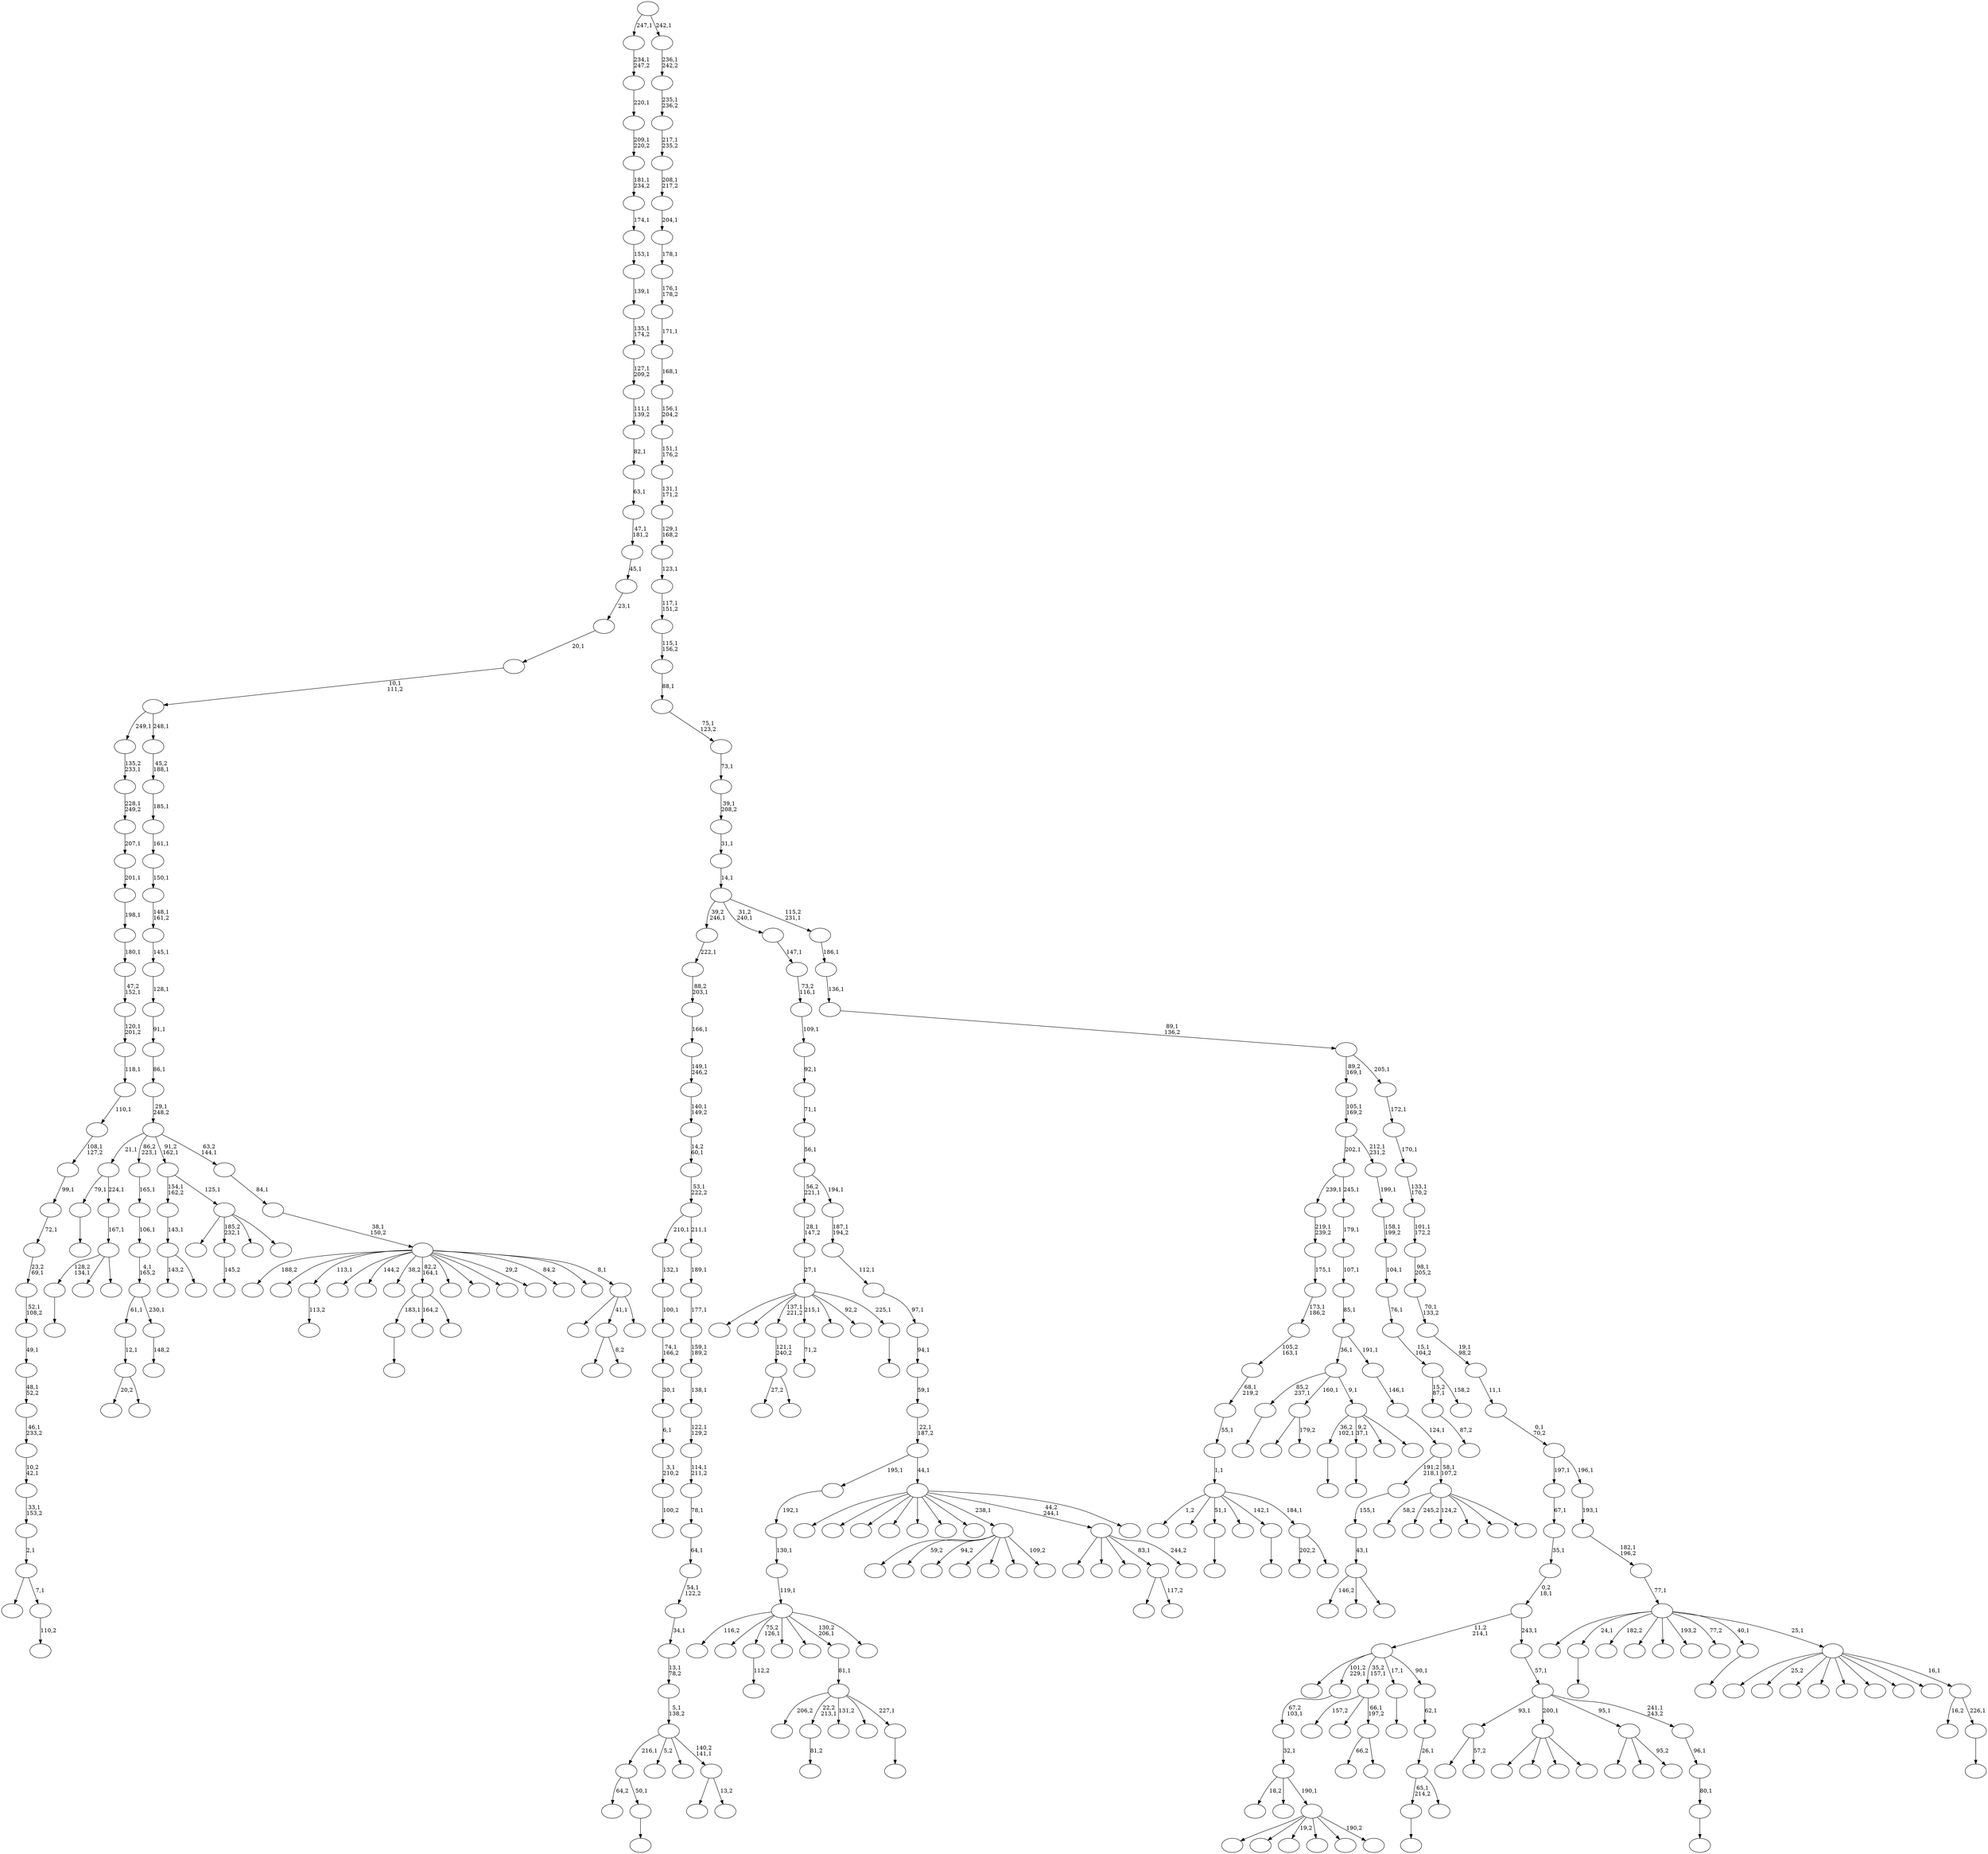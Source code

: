 digraph T {
	400 [label=""]
	399 [label=""]
	398 [label=""]
	397 [label=""]
	396 [label=""]
	395 [label=""]
	394 [label=""]
	393 [label=""]
	392 [label=""]
	391 [label=""]
	390 [label=""]
	389 [label=""]
	388 [label=""]
	387 [label=""]
	386 [label=""]
	385 [label=""]
	384 [label=""]
	383 [label=""]
	382 [label=""]
	381 [label=""]
	380 [label=""]
	379 [label=""]
	378 [label=""]
	377 [label=""]
	376 [label=""]
	375 [label=""]
	374 [label=""]
	373 [label=""]
	372 [label=""]
	371 [label=""]
	370 [label=""]
	369 [label=""]
	368 [label=""]
	367 [label=""]
	366 [label=""]
	365 [label=""]
	364 [label=""]
	363 [label=""]
	362 [label=""]
	361 [label=""]
	360 [label=""]
	359 [label=""]
	358 [label=""]
	357 [label=""]
	356 [label=""]
	355 [label=""]
	354 [label=""]
	353 [label=""]
	352 [label=""]
	351 [label=""]
	350 [label=""]
	349 [label=""]
	348 [label=""]
	347 [label=""]
	346 [label=""]
	345 [label=""]
	344 [label=""]
	343 [label=""]
	342 [label=""]
	341 [label=""]
	340 [label=""]
	339 [label=""]
	338 [label=""]
	337 [label=""]
	336 [label=""]
	335 [label=""]
	334 [label=""]
	333 [label=""]
	332 [label=""]
	331 [label=""]
	330 [label=""]
	329 [label=""]
	328 [label=""]
	327 [label=""]
	326 [label=""]
	325 [label=""]
	324 [label=""]
	323 [label=""]
	322 [label=""]
	321 [label=""]
	320 [label=""]
	319 [label=""]
	318 [label=""]
	317 [label=""]
	316 [label=""]
	315 [label=""]
	314 [label=""]
	313 [label=""]
	312 [label=""]
	311 [label=""]
	310 [label=""]
	309 [label=""]
	308 [label=""]
	307 [label=""]
	306 [label=""]
	305 [label=""]
	304 [label=""]
	303 [label=""]
	302 [label=""]
	301 [label=""]
	300 [label=""]
	299 [label=""]
	298 [label=""]
	297 [label=""]
	296 [label=""]
	295 [label=""]
	294 [label=""]
	293 [label=""]
	292 [label=""]
	291 [label=""]
	290 [label=""]
	289 [label=""]
	288 [label=""]
	287 [label=""]
	286 [label=""]
	285 [label=""]
	284 [label=""]
	283 [label=""]
	282 [label=""]
	281 [label=""]
	280 [label=""]
	279 [label=""]
	278 [label=""]
	277 [label=""]
	276 [label=""]
	275 [label=""]
	274 [label=""]
	273 [label=""]
	272 [label=""]
	271 [label=""]
	270 [label=""]
	269 [label=""]
	268 [label=""]
	267 [label=""]
	266 [label=""]
	265 [label=""]
	264 [label=""]
	263 [label=""]
	262 [label=""]
	261 [label=""]
	260 [label=""]
	259 [label=""]
	258 [label=""]
	257 [label=""]
	256 [label=""]
	255 [label=""]
	254 [label=""]
	253 [label=""]
	252 [label=""]
	251 [label=""]
	250 [label=""]
	249 [label=""]
	248 [label=""]
	247 [label=""]
	246 [label=""]
	245 [label=""]
	244 [label=""]
	243 [label=""]
	242 [label=""]
	241 [label=""]
	240 [label=""]
	239 [label=""]
	238 [label=""]
	237 [label=""]
	236 [label=""]
	235 [label=""]
	234 [label=""]
	233 [label=""]
	232 [label=""]
	231 [label=""]
	230 [label=""]
	229 [label=""]
	228 [label=""]
	227 [label=""]
	226 [label=""]
	225 [label=""]
	224 [label=""]
	223 [label=""]
	222 [label=""]
	221 [label=""]
	220 [label=""]
	219 [label=""]
	218 [label=""]
	217 [label=""]
	216 [label=""]
	215 [label=""]
	214 [label=""]
	213 [label=""]
	212 [label=""]
	211 [label=""]
	210 [label=""]
	209 [label=""]
	208 [label=""]
	207 [label=""]
	206 [label=""]
	205 [label=""]
	204 [label=""]
	203 [label=""]
	202 [label=""]
	201 [label=""]
	200 [label=""]
	199 [label=""]
	198 [label=""]
	197 [label=""]
	196 [label=""]
	195 [label=""]
	194 [label=""]
	193 [label=""]
	192 [label=""]
	191 [label=""]
	190 [label=""]
	189 [label=""]
	188 [label=""]
	187 [label=""]
	186 [label=""]
	185 [label=""]
	184 [label=""]
	183 [label=""]
	182 [label=""]
	181 [label=""]
	180 [label=""]
	179 [label=""]
	178 [label=""]
	177 [label=""]
	176 [label=""]
	175 [label=""]
	174 [label=""]
	173 [label=""]
	172 [label=""]
	171 [label=""]
	170 [label=""]
	169 [label=""]
	168 [label=""]
	167 [label=""]
	166 [label=""]
	165 [label=""]
	164 [label=""]
	163 [label=""]
	162 [label=""]
	161 [label=""]
	160 [label=""]
	159 [label=""]
	158 [label=""]
	157 [label=""]
	156 [label=""]
	155 [label=""]
	154 [label=""]
	153 [label=""]
	152 [label=""]
	151 [label=""]
	150 [label=""]
	149 [label=""]
	148 [label=""]
	147 [label=""]
	146 [label=""]
	145 [label=""]
	144 [label=""]
	143 [label=""]
	142 [label=""]
	141 [label=""]
	140 [label=""]
	139 [label=""]
	138 [label=""]
	137 [label=""]
	136 [label=""]
	135 [label=""]
	134 [label=""]
	133 [label=""]
	132 [label=""]
	131 [label=""]
	130 [label=""]
	129 [label=""]
	128 [label=""]
	127 [label=""]
	126 [label=""]
	125 [label=""]
	124 [label=""]
	123 [label=""]
	122 [label=""]
	121 [label=""]
	120 [label=""]
	119 [label=""]
	118 [label=""]
	117 [label=""]
	116 [label=""]
	115 [label=""]
	114 [label=""]
	113 [label=""]
	112 [label=""]
	111 [label=""]
	110 [label=""]
	109 [label=""]
	108 [label=""]
	107 [label=""]
	106 [label=""]
	105 [label=""]
	104 [label=""]
	103 [label=""]
	102 [label=""]
	101 [label=""]
	100 [label=""]
	99 [label=""]
	98 [label=""]
	97 [label=""]
	96 [label=""]
	95 [label=""]
	94 [label=""]
	93 [label=""]
	92 [label=""]
	91 [label=""]
	90 [label=""]
	89 [label=""]
	88 [label=""]
	87 [label=""]
	86 [label=""]
	85 [label=""]
	84 [label=""]
	83 [label=""]
	82 [label=""]
	81 [label=""]
	80 [label=""]
	79 [label=""]
	78 [label=""]
	77 [label=""]
	76 [label=""]
	75 [label=""]
	74 [label=""]
	73 [label=""]
	72 [label=""]
	71 [label=""]
	70 [label=""]
	69 [label=""]
	68 [label=""]
	67 [label=""]
	66 [label=""]
	65 [label=""]
	64 [label=""]
	63 [label=""]
	62 [label=""]
	61 [label=""]
	60 [label=""]
	59 [label=""]
	58 [label=""]
	57 [label=""]
	56 [label=""]
	55 [label=""]
	54 [label=""]
	53 [label=""]
	52 [label=""]
	51 [label=""]
	50 [label=""]
	49 [label=""]
	48 [label=""]
	47 [label=""]
	46 [label=""]
	45 [label=""]
	44 [label=""]
	43 [label=""]
	42 [label=""]
	41 [label=""]
	40 [label=""]
	39 [label=""]
	38 [label=""]
	37 [label=""]
	36 [label=""]
	35 [label=""]
	34 [label=""]
	33 [label=""]
	32 [label=""]
	31 [label=""]
	30 [label=""]
	29 [label=""]
	28 [label=""]
	27 [label=""]
	26 [label=""]
	25 [label=""]
	24 [label=""]
	23 [label=""]
	22 [label=""]
	21 [label=""]
	20 [label=""]
	19 [label=""]
	18 [label=""]
	17 [label=""]
	16 [label=""]
	15 [label=""]
	14 [label=""]
	13 [label=""]
	12 [label=""]
	11 [label=""]
	10 [label=""]
	9 [label=""]
	8 [label=""]
	7 [label=""]
	6 [label=""]
	5 [label=""]
	4 [label=""]
	3 [label=""]
	2 [label=""]
	1 [label=""]
	0 [label=""]
	399 -> 400 [label=""]
	387 -> 388 [label=""]
	383 -> 396 [label="27,2"]
	383 -> 384 [label=""]
	382 -> 383 [label="121,1\n240,2"]
	373 -> 374 [label="87,2"]
	370 -> 371 [label="112,2"]
	364 -> 365 [label=""]
	363 -> 375 [label="64,2"]
	363 -> 364 [label="50,1"]
	354 -> 355 [label="113,2"]
	351 -> 352 [label=""]
	349 -> 350 [label=""]
	346 -> 361 [label="146,2"]
	346 -> 348 [label=""]
	346 -> 347 [label=""]
	345 -> 346 [label="43,1"]
	344 -> 345 [label="155,1"]
	338 -> 339 [label=""]
	336 -> 337 [label="81,2"]
	333 -> 334 [label="100,2"]
	332 -> 333 [label="3,1\n210,2"]
	331 -> 332 [label="6,1"]
	330 -> 331 [label="30,1"]
	329 -> 330 [label="74,1\n166,2"]
	328 -> 329 [label="100,1"]
	327 -> 328 [label="132,1"]
	322 -> 359 [label=""]
	322 -> 323 [label="57,2"]
	320 -> 321 [label=""]
	316 -> 317 [label="110,2"]
	315 -> 362 [label=""]
	315 -> 316 [label="7,1"]
	314 -> 315 [label="2,1"]
	313 -> 314 [label="33,1\n153,2"]
	312 -> 313 [label="10,2\n42,1"]
	311 -> 312 [label="46,1\n233,2"]
	310 -> 311 [label="48,1\n52,2"]
	309 -> 310 [label="49,1"]
	308 -> 309 [label="52,1\n108,2"]
	307 -> 308 [label="23,2\n69,1"]
	306 -> 307 [label="72,1"]
	305 -> 306 [label="99,1"]
	304 -> 305 [label="108,1\n127,2"]
	303 -> 304 [label="110,1"]
	302 -> 303 [label="118,1"]
	301 -> 302 [label="120,1\n201,2"]
	300 -> 301 [label="47,2\n152,1"]
	299 -> 300 [label="180,1"]
	298 -> 299 [label="198,1"]
	297 -> 298 [label="201,1"]
	296 -> 297 [label="207,1"]
	295 -> 296 [label="228,1\n249,2"]
	294 -> 295 [label="135,2\n233,1"]
	290 -> 338 [label="128,2\n134,1"]
	290 -> 324 [label=""]
	290 -> 291 [label=""]
	289 -> 290 [label="167,1"]
	288 -> 349 [label="79,1"]
	288 -> 289 [label="224,1"]
	283 -> 284 [label=""]
	282 -> 393 [label="206,2"]
	282 -> 336 [label="22,2\n213,1"]
	282 -> 319 [label="131,2"]
	282 -> 287 [label=""]
	282 -> 283 [label="227,1"]
	281 -> 282 [label="81,1"]
	279 -> 280 [label="145,2"]
	275 -> 276 [label=""]
	258 -> 259 [label=""]
	256 -> 351 [label="183,1"]
	256 -> 285 [label="164,2"]
	256 -> 257 [label=""]
	243 -> 244 [label=""]
	241 -> 242 [label="71,2"]
	236 -> 254 [label=""]
	236 -> 237 [label="13,2"]
	235 -> 363 [label="216,1"]
	235 -> 271 [label="5,2"]
	235 -> 240 [label=""]
	235 -> 236 [label="140,2\n141,1"]
	234 -> 235 [label="5,1\n138,2"]
	233 -> 234 [label="13,1\n78,2"]
	232 -> 233 [label="34,1"]
	231 -> 232 [label="54,1\n122,2"]
	230 -> 231 [label="64,1"]
	229 -> 230 [label="78,1"]
	228 -> 229 [label="114,1\n211,2"]
	227 -> 228 [label="122,1\n129,2"]
	226 -> 227 [label="138,1"]
	225 -> 226 [label="159,1\n189,2"]
	224 -> 225 [label="177,1"]
	223 -> 224 [label="189,1"]
	222 -> 327 [label="210,1"]
	222 -> 223 [label="211,1"]
	221 -> 222 [label="53,1\n222,2"]
	220 -> 221 [label="14,2\n60,1"]
	219 -> 220 [label="140,1\n149,2"]
	218 -> 219 [label="149,1\n246,2"]
	217 -> 218 [label="166,1"]
	216 -> 217 [label="88,2\n203,1"]
	215 -> 216 [label="222,1"]
	210 -> 358 [label="20,2"]
	210 -> 211 [label=""]
	209 -> 210 [label="12,1"]
	206 -> 252 [label="143,2"]
	206 -> 207 [label=""]
	205 -> 206 [label="143,1"]
	203 -> 247 [label=""]
	203 -> 204 [label="8,2"]
	201 -> 369 [label=""]
	201 -> 366 [label=""]
	201 -> 272 [label="19,2"]
	201 -> 251 [label=""]
	201 -> 208 [label=""]
	201 -> 202 [label="190,2"]
	200 -> 368 [label="18,2"]
	200 -> 212 [label=""]
	200 -> 201 [label="190,1"]
	199 -> 200 [label="32,1"]
	198 -> 199 [label="67,2\n103,1"]
	194 -> 195 [label=""]
	191 -> 261 [label=""]
	191 -> 250 [label=""]
	191 -> 238 [label=""]
	191 -> 192 [label=""]
	185 -> 186 [label="148,2"]
	184 -> 209 [label="61,1"]
	184 -> 185 [label="230,1"]
	183 -> 184 [label="4,1\n165,2"]
	182 -> 183 [label="106,1"]
	181 -> 182 [label="165,1"]
	176 -> 379 [label=""]
	176 -> 293 [label=""]
	176 -> 177 [label="95,2"]
	174 -> 180 [label="202,2"]
	174 -> 175 [label=""]
	173 -> 356 [label="1,2"]
	173 -> 353 [label=""]
	173 -> 258 [label="51,1"]
	173 -> 255 [label=""]
	173 -> 243 [label="142,1"]
	173 -> 174 [label="184,1"]
	172 -> 173 [label="1,1"]
	171 -> 172 [label="55,1"]
	170 -> 171 [label="68,1\n219,2"]
	169 -> 170 [label="105,2\n163,1"]
	168 -> 169 [label="173,1\n186,2"]
	167 -> 168 [label="175,1"]
	166 -> 167 [label="219,1\n239,2"]
	164 -> 278 [label="66,2"]
	164 -> 165 [label=""]
	163 -> 377 [label="157,2"]
	163 -> 249 [label=""]
	163 -> 164 [label="66,1\n197,2"]
	158 -> 397 [label=""]
	158 -> 159 [label="179,2"]
	156 -> 157 [label=""]
	153 -> 399 [label="65,1\n214,2"]
	153 -> 154 [label=""]
	152 -> 153 [label="26,1"]
	151 -> 152 [label="62,1"]
	150 -> 392 [label=""]
	150 -> 198 [label="101,2\n229,1"]
	150 -> 163 [label="35,2\n157,1"]
	150 -> 156 [label="17,1"]
	150 -> 151 [label="90,1"]
	148 -> 149 [label=""]
	147 -> 148 [label="80,1"]
	146 -> 147 [label="96,1"]
	145 -> 322 [label="93,1"]
	145 -> 191 [label="200,1"]
	145 -> 176 [label="95,1"]
	145 -> 146 [label="241,1\n243,2"]
	144 -> 145 [label="57,1"]
	143 -> 150 [label="11,2\n214,1"]
	143 -> 144 [label="243,1"]
	142 -> 143 [label="0,2\n18,1"]
	141 -> 142 [label="35,1"]
	140 -> 141 [label="67,1"]
	138 -> 381 [label=""]
	138 -> 279 [label="185,2\n232,1"]
	138 -> 268 [label=""]
	138 -> 139 [label=""]
	137 -> 205 [label="154,1\n162,2"]
	137 -> 138 [label="125,1"]
	135 -> 385 [label="116,2"]
	135 -> 378 [label=""]
	135 -> 370 [label="75,2\n126,1"]
	135 -> 342 [label=""]
	135 -> 326 [label=""]
	135 -> 281 [label="130,2\n206,1"]
	135 -> 136 [label=""]
	134 -> 135 [label="119,1"]
	133 -> 134 [label="130,1"]
	132 -> 133 [label="192,1"]
	129 -> 320 [label="36,2\n102,1"]
	129 -> 194 [label="9,2\n37,1"]
	129 -> 193 [label=""]
	129 -> 130 [label=""]
	128 -> 275 [label="85,2\n237,1"]
	128 -> 158 [label="160,1"]
	128 -> 129 [label="9,1"]
	126 -> 376 [label="58,2"]
	126 -> 360 [label="245,2"]
	126 -> 277 [label="124,2"]
	126 -> 253 [label=""]
	126 -> 131 [label=""]
	126 -> 127 [label=""]
	125 -> 344 [label="191,2\n218,1"]
	125 -> 126 [label="58,1\n107,2"]
	124 -> 125 [label="124,1"]
	123 -> 124 [label="146,1"]
	122 -> 128 [label="36,1"]
	122 -> 123 [label="191,1"]
	121 -> 122 [label="85,1"]
	120 -> 121 [label="107,1"]
	119 -> 120 [label="179,1"]
	118 -> 166 [label="239,1"]
	118 -> 119 [label="245,1"]
	116 -> 373 [label="15,2\n87,1"]
	116 -> 117 [label="158,2"]
	115 -> 116 [label="15,1\n104,2"]
	114 -> 115 [label="76,1"]
	113 -> 114 [label="104,1"]
	112 -> 113 [label="158,1\n199,2"]
	111 -> 112 [label="199,1"]
	110 -> 118 [label="202,1"]
	110 -> 111 [label="212,1\n231,2"]
	109 -> 110 [label="105,1\n169,2"]
	107 -> 108 [label=""]
	105 -> 391 [label=""]
	105 -> 367 [label="59,2"]
	105 -> 325 [label="94,2"]
	105 -> 264 [label=""]
	105 -> 196 [label=""]
	105 -> 189 [label=""]
	105 -> 106 [label="109,2"]
	103 -> 179 [label=""]
	103 -> 104 [label="117,2"]
	101 -> 102 [label=""]
	100 -> 398 [label=""]
	100 -> 389 [label=""]
	100 -> 382 [label="137,1\n221,2"]
	100 -> 241 [label="215,1"]
	100 -> 188 [label=""]
	100 -> 178 [label="92,2"]
	100 -> 101 [label="225,1"]
	99 -> 100 [label="27,1"]
	98 -> 99 [label="28,1\n147,2"]
	96 -> 266 [label=""]
	96 -> 246 [label=""]
	96 -> 161 [label=""]
	96 -> 103 [label="83,1"]
	96 -> 97 [label="244,2"]
	94 -> 248 [label=""]
	94 -> 203 [label="41,1"]
	94 -> 95 [label=""]
	93 -> 394 [label="188,2"]
	93 -> 372 [label=""]
	93 -> 354 [label="113,1"]
	93 -> 343 [label=""]
	93 -> 273 [label="144,2"]
	93 -> 263 [label="38,2"]
	93 -> 256 [label="82,2\n164,1"]
	93 -> 245 [label=""]
	93 -> 213 [label=""]
	93 -> 197 [label=""]
	93 -> 187 [label="29,2"]
	93 -> 160 [label="84,2"]
	93 -> 155 [label=""]
	93 -> 94 [label="8,1"]
	92 -> 93 [label="38,1\n150,2"]
	91 -> 92 [label="84,1"]
	90 -> 288 [label="21,1"]
	90 -> 181 [label="86,2\n223,1"]
	90 -> 137 [label="91,2\n162,1"]
	90 -> 91 [label="63,2\n144,1"]
	89 -> 90 [label="29,1\n248,2"]
	88 -> 89 [label="86,1"]
	87 -> 88 [label="91,1"]
	86 -> 87 [label="128,1"]
	85 -> 86 [label="145,1"]
	84 -> 85 [label="148,1\n161,2"]
	83 -> 84 [label="150,1"]
	82 -> 83 [label="161,1"]
	81 -> 82 [label="185,1"]
	80 -> 81 [label="45,2\n188,1"]
	79 -> 294 [label="249,1"]
	79 -> 80 [label="248,1"]
	78 -> 79 [label="10,1\n111,2"]
	77 -> 78 [label="20,1"]
	76 -> 77 [label="23,1"]
	75 -> 76 [label="45,1"]
	74 -> 75 [label="47,1\n181,2"]
	73 -> 74 [label="63,1"]
	72 -> 73 [label="82,1"]
	71 -> 72 [label="111,1\n139,2"]
	70 -> 71 [label="127,1\n209,2"]
	69 -> 70 [label="135,1\n174,2"]
	68 -> 69 [label="139,1"]
	67 -> 68 [label="153,1"]
	66 -> 67 [label="174,1"]
	65 -> 66 [label="181,1\n234,2"]
	64 -> 65 [label="209,1\n220,2"]
	63 -> 64 [label="220,1"]
	62 -> 63 [label="234,1\n247,2"]
	60 -> 380 [label=""]
	60 -> 357 [label=""]
	60 -> 341 [label=""]
	60 -> 292 [label=""]
	60 -> 286 [label=""]
	60 -> 274 [label=""]
	60 -> 214 [label=""]
	60 -> 105 [label="238,1"]
	60 -> 96 [label="44,2\n244,1"]
	60 -> 61 [label=""]
	59 -> 132 [label="195,1"]
	59 -> 60 [label="44,1"]
	58 -> 59 [label="22,1\n187,2"]
	57 -> 58 [label="59,1"]
	56 -> 57 [label="94,1"]
	55 -> 56 [label="97,1"]
	54 -> 55 [label="112,1"]
	53 -> 54 [label="187,1\n194,2"]
	52 -> 98 [label="56,2\n221,1"]
	52 -> 53 [label="194,1"]
	51 -> 52 [label="56,1"]
	50 -> 51 [label="71,1"]
	49 -> 50 [label="92,1"]
	48 -> 49 [label="109,1"]
	47 -> 48 [label="73,2\n116,1"]
	46 -> 47 [label="147,1"]
	44 -> 45 [label=""]
	43 -> 265 [label="16,2"]
	43 -> 44 [label="226,1"]
	42 -> 395 [label=""]
	42 -> 335 [label="25,2"]
	42 -> 318 [label=""]
	42 -> 270 [label=""]
	42 -> 267 [label=""]
	42 -> 262 [label=""]
	42 -> 190 [label=""]
	42 -> 162 [label=""]
	42 -> 43 [label="16,1"]
	41 -> 390 [label=""]
	41 -> 387 [label="24,1"]
	41 -> 386 [label="182,2"]
	41 -> 340 [label=""]
	41 -> 269 [label=""]
	41 -> 260 [label="193,2"]
	41 -> 239 [label="77,2"]
	41 -> 107 [label="40,1"]
	41 -> 42 [label="25,1"]
	40 -> 41 [label="77,1"]
	39 -> 40 [label="182,1\n196,2"]
	38 -> 39 [label="193,1"]
	37 -> 140 [label="197,1"]
	37 -> 38 [label="196,1"]
	36 -> 37 [label="0,1\n70,2"]
	35 -> 36 [label="11,1"]
	34 -> 35 [label="19,1\n98,2"]
	33 -> 34 [label="70,1\n133,2"]
	32 -> 33 [label="98,1\n205,2"]
	31 -> 32 [label="101,1\n172,2"]
	30 -> 31 [label="133,1\n170,2"]
	29 -> 30 [label="170,1"]
	28 -> 29 [label="172,1"]
	27 -> 109 [label="89,2\n169,1"]
	27 -> 28 [label="205,1"]
	26 -> 27 [label="89,1\n136,2"]
	25 -> 26 [label="136,1"]
	24 -> 25 [label="186,1"]
	23 -> 215 [label="39,2\n246,1"]
	23 -> 46 [label="31,2\n240,1"]
	23 -> 24 [label="115,2\n231,1"]
	22 -> 23 [label="14,1"]
	21 -> 22 [label="31,1"]
	20 -> 21 [label="39,1\n208,2"]
	19 -> 20 [label="73,1"]
	18 -> 19 [label="75,1\n123,2"]
	17 -> 18 [label="88,1"]
	16 -> 17 [label="115,1\n156,2"]
	15 -> 16 [label="117,1\n151,2"]
	14 -> 15 [label="123,1"]
	13 -> 14 [label="129,1\n168,2"]
	12 -> 13 [label="131,1\n171,2"]
	11 -> 12 [label="151,1\n176,2"]
	10 -> 11 [label="156,1\n204,2"]
	9 -> 10 [label="168,1"]
	8 -> 9 [label="171,1"]
	7 -> 8 [label="176,1\n178,2"]
	6 -> 7 [label="178,1"]
	5 -> 6 [label="204,1"]
	4 -> 5 [label="208,1\n217,2"]
	3 -> 4 [label="217,1\n235,2"]
	2 -> 3 [label="235,1\n236,2"]
	1 -> 2 [label="236,1\n242,2"]
	0 -> 62 [label="247,1"]
	0 -> 1 [label="242,1"]
}
